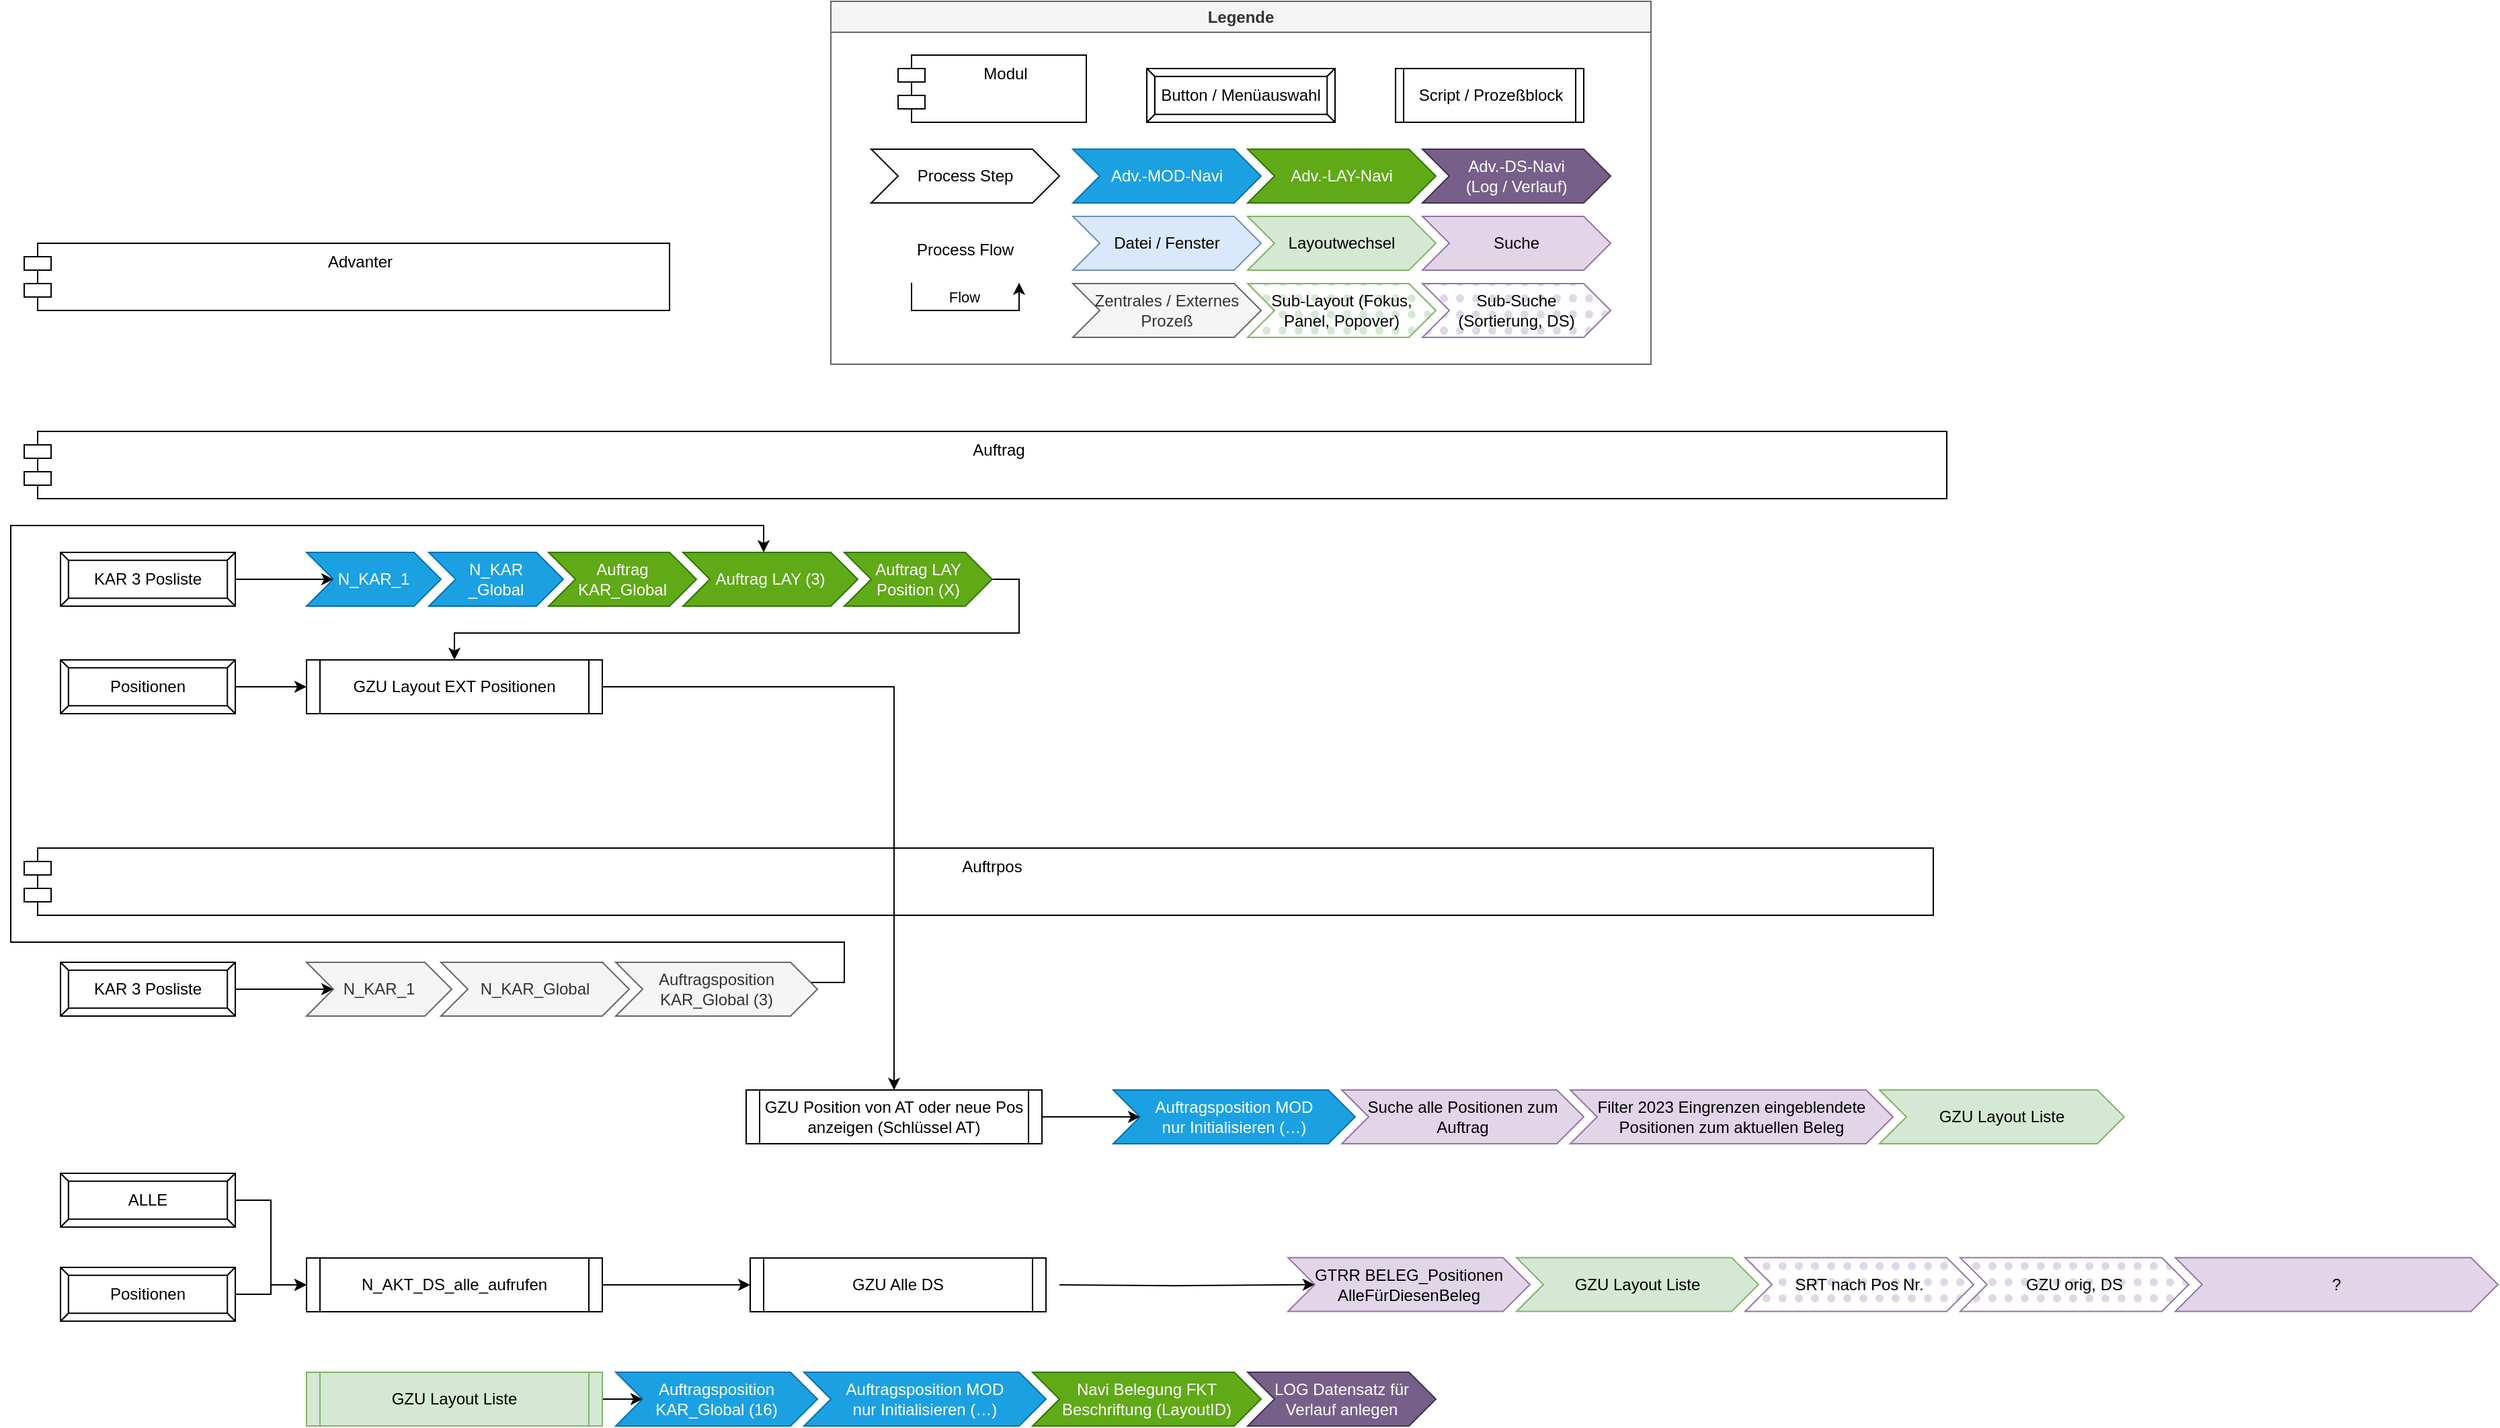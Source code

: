 <mxfile version="21.3.7" type="github">
  <diagram name="Page-1" id="edf60f1a-56cd-e834-aa8a-f176f3a09ee4">
    <mxGraphModel dx="1405" dy="1710" grid="1" gridSize="10" guides="1" tooltips="1" connect="1" arrows="1" fold="1" page="1" pageScale="1" pageWidth="1100" pageHeight="850" background="none" math="0" shadow="0">
      <root>
        <mxCell id="0" />
        <mxCell id="1" parent="0" />
        <mxCell id="arC6BPyS2dzSBOW8VH1Y-13" value="Legende" style="swimlane;whiteSpace=wrap;html=1;fillColor=#f5f5f5;fontColor=#333333;strokeColor=#666666;" vertex="1" parent="1">
          <mxGeometry x="660" y="-290" width="610" height="270" as="geometry">
            <mxRectangle x="850" y="-220" width="90" height="30" as="alternateBounds" />
          </mxGeometry>
        </mxCell>
        <mxCell id="arC6BPyS2dzSBOW8VH1Y-2" value="Button / Menüauswahl" style="labelPosition=center;verticalLabelPosition=middle;align=center;html=1;shape=mxgraph.basic.button;dx=5.89;whiteSpace=wrap;" vertex="1" parent="arC6BPyS2dzSBOW8VH1Y-13">
          <mxGeometry x="235" y="50" width="140" height="40" as="geometry" />
        </mxCell>
        <mxCell id="arC6BPyS2dzSBOW8VH1Y-3" value="Script / Prozeßblock" style="shape=process;whiteSpace=wrap;html=1;backgroundOutline=1;size=0.045;" vertex="1" parent="arC6BPyS2dzSBOW8VH1Y-13">
          <mxGeometry x="420" y="50" width="140" height="40" as="geometry" />
        </mxCell>
        <mxCell id="arC6BPyS2dzSBOW8VH1Y-4" value="Modul" style="shape=module;align=left;spacingLeft=20;align=center;verticalAlign=top;whiteSpace=wrap;html=1;" vertex="1" parent="arC6BPyS2dzSBOW8VH1Y-13">
          <mxGeometry x="50" y="40" width="140" height="50" as="geometry" />
        </mxCell>
        <mxCell id="arC6BPyS2dzSBOW8VH1Y-5" value="Zentrales / Externes&lt;br&gt;Prozeß" style="shape=step;perimeter=stepPerimeter;fixedSize=1;points=[];whiteSpace=wrap;html=1;fillColor=#f5f5f5;fontColor=#333333;strokeColor=#666666;" vertex="1" parent="arC6BPyS2dzSBOW8VH1Y-13">
          <mxGeometry x="180" y="210" width="140" height="40" as="geometry" />
        </mxCell>
        <mxCell id="arC6BPyS2dzSBOW8VH1Y-8" value="Suche" style="shape=step;perimeter=stepPerimeter;fixedSize=1;points=[];whiteSpace=wrap;html=1;fillColor=#e1d5e7;strokeColor=#9673a6;" vertex="1" parent="arC6BPyS2dzSBOW8VH1Y-13">
          <mxGeometry x="440" y="160" width="140" height="40" as="geometry" />
        </mxCell>
        <mxCell id="arC6BPyS2dzSBOW8VH1Y-9" value="Layoutwechsel" style="shape=step;perimeter=stepPerimeter;fixedSize=1;points=[];whiteSpace=wrap;html=1;fillColor=#d5e8d4;strokeColor=#82b366;" vertex="1" parent="arC6BPyS2dzSBOW8VH1Y-13">
          <mxGeometry x="310" y="160" width="140" height="40" as="geometry" />
        </mxCell>
        <mxCell id="arC6BPyS2dzSBOW8VH1Y-10" value="Process Step" style="shape=step;perimeter=stepPerimeter;fixedSize=1;points=[];whiteSpace=wrap;html=1;" vertex="1" parent="arC6BPyS2dzSBOW8VH1Y-13">
          <mxGeometry x="30" y="110" width="140" height="40" as="geometry" />
        </mxCell>
        <mxCell id="arC6BPyS2dzSBOW8VH1Y-11" value="Adv.-MOD-Navi" style="shape=step;perimeter=stepPerimeter;fixedSize=1;points=[];whiteSpace=wrap;html=1;fillColor=#1ba1e2;strokeColor=#006EAF;fontColor=#ffffff;" vertex="1" parent="arC6BPyS2dzSBOW8VH1Y-13">
          <mxGeometry x="180" y="110" width="140" height="40" as="geometry" />
        </mxCell>
        <mxCell id="arC6BPyS2dzSBOW8VH1Y-12" value="Adv.-LAY-Navi" style="shape=step;perimeter=stepPerimeter;fixedSize=1;points=[];whiteSpace=wrap;html=1;fillColor=#60a917;strokeColor=#2D7600;fontColor=#ffffff;" vertex="1" parent="arC6BPyS2dzSBOW8VH1Y-13">
          <mxGeometry x="310" y="110" width="140" height="40" as="geometry" />
        </mxCell>
        <mxCell id="arC6BPyS2dzSBOW8VH1Y-15" value="Flow" style="edgeStyle=orthogonalEdgeStyle;orthogonalLoop=1;jettySize=auto;html=1;rounded=0;" edge="1" parent="arC6BPyS2dzSBOW8VH1Y-13">
          <mxGeometry y="10" width="80" relative="1" as="geometry">
            <mxPoint x="60" y="209.33" as="sourcePoint" />
            <mxPoint x="140" y="209.33" as="targetPoint" />
            <Array as="points">
              <mxPoint x="60" y="230" />
              <mxPoint x="140" y="230" />
            </Array>
            <mxPoint x="-1" as="offset" />
          </mxGeometry>
        </mxCell>
        <mxCell id="arC6BPyS2dzSBOW8VH1Y-16" value="Process Flow" style="text;strokeColor=none;align=center;fillColor=none;html=1;verticalAlign=middle;whiteSpace=wrap;rounded=0;" vertex="1" parent="arC6BPyS2dzSBOW8VH1Y-13">
          <mxGeometry x="45" y="170" width="110" height="30" as="geometry" />
        </mxCell>
        <mxCell id="arC6BPyS2dzSBOW8VH1Y-26" value="Sub-Suche&lt;br&gt;(Sortierung, DS)" style="shape=step;perimeter=stepPerimeter;fixedSize=1;points=[];whiteSpace=wrap;html=1;fillColor=#e1d5e7;strokeColor=#9673a6;fillStyle=dots;" vertex="1" parent="arC6BPyS2dzSBOW8VH1Y-13">
          <mxGeometry x="440" y="210" width="140" height="40" as="geometry" />
        </mxCell>
        <mxCell id="arC6BPyS2dzSBOW8VH1Y-27" value="Sub-Layout (Fokus, Panel, Popover)" style="shape=step;perimeter=stepPerimeter;fixedSize=1;points=[];whiteSpace=wrap;html=1;fillColor=#d5e8d4;strokeColor=#82b366;fillStyle=dots;" vertex="1" parent="arC6BPyS2dzSBOW8VH1Y-13">
          <mxGeometry x="310" y="210" width="140" height="40" as="geometry" />
        </mxCell>
        <mxCell id="arC6BPyS2dzSBOW8VH1Y-41" value="Adv.-DS-Navi&lt;br&gt;(Log / Verlauf)" style="shape=step;perimeter=stepPerimeter;fixedSize=1;points=[];whiteSpace=wrap;html=1;fillColor=#76608a;strokeColor=#432D57;fillStyle=auto;fontColor=#ffffff;" vertex="1" parent="arC6BPyS2dzSBOW8VH1Y-13">
          <mxGeometry x="440" y="110" width="140" height="40" as="geometry" />
        </mxCell>
        <mxCell id="arC6BPyS2dzSBOW8VH1Y-42" value="Datei / Fenster" style="shape=step;perimeter=stepPerimeter;fixedSize=1;points=[];whiteSpace=wrap;html=1;fillColor=#dae8fc;strokeColor=#6c8ebf;" vertex="1" parent="arC6BPyS2dzSBOW8VH1Y-13">
          <mxGeometry x="180" y="160" width="140" height="40" as="geometry" />
        </mxCell>
        <mxCell id="9XxZq_N7S6UOtmdN4iqu-2" value="Auftrag" style="shape=module;align=left;spacingLeft=20;align=center;verticalAlign=top;whiteSpace=wrap;html=1;" parent="1" vertex="1">
          <mxGeometry x="60" y="30" width="1430" height="50" as="geometry" />
        </mxCell>
        <mxCell id="9XxZq_N7S6UOtmdN4iqu-43" style="edgeStyle=orthogonalEdgeStyle;rounded=0;orthogonalLoop=1;jettySize=auto;html=1;entryX=0;entryY=0.5;entryDx=0;entryDy=0;" parent="1" source="9XxZq_N7S6UOtmdN4iqu-12" target="9XxZq_N7S6UOtmdN4iqu-27" edge="1">
          <mxGeometry relative="1" as="geometry" />
        </mxCell>
        <mxCell id="9XxZq_N7S6UOtmdN4iqu-12" value="ALLE" style="labelPosition=center;verticalLabelPosition=middle;align=center;html=1;shape=mxgraph.basic.button;dx=5.89;whiteSpace=wrap;" parent="1" vertex="1">
          <mxGeometry x="87" y="582" width="130" height="40" as="geometry" />
        </mxCell>
        <mxCell id="9XxZq_N7S6UOtmdN4iqu-39" style="edgeStyle=orthogonalEdgeStyle;rounded=0;orthogonalLoop=1;jettySize=auto;html=1;exitX=1;exitY=0.5;exitDx=0;exitDy=0;entryX=0;entryY=0.5;entryDx=0;entryDy=0;" parent="1" source="9XxZq_N7S6UOtmdN4iqu-27" target="9XxZq_N7S6UOtmdN4iqu-28" edge="1">
          <mxGeometry relative="1" as="geometry" />
        </mxCell>
        <mxCell id="9XxZq_N7S6UOtmdN4iqu-27" value="N_AKT_DS_alle_aufrufen" style="shape=process;whiteSpace=wrap;html=1;backgroundOutline=1;size=0.045;" parent="1" vertex="1">
          <mxGeometry x="270" y="645" width="220" height="40" as="geometry" />
        </mxCell>
        <mxCell id="arC6BPyS2dzSBOW8VH1Y-22" style="edgeStyle=orthogonalEdgeStyle;rounded=0;orthogonalLoop=1;jettySize=auto;html=1;" edge="1" parent="1" target="arC6BPyS2dzSBOW8VH1Y-19">
          <mxGeometry relative="1" as="geometry">
            <mxPoint x="830" y="665.059" as="sourcePoint" />
          </mxGeometry>
        </mxCell>
        <mxCell id="9XxZq_N7S6UOtmdN4iqu-28" value="GZU Alle DS" style="shape=process;whiteSpace=wrap;html=1;backgroundOutline=1;size=0.045;" parent="1" vertex="1">
          <mxGeometry x="600" y="645" width="220" height="40" as="geometry" />
        </mxCell>
        <mxCell id="9XxZq_N7S6UOtmdN4iqu-42" style="edgeStyle=orthogonalEdgeStyle;rounded=0;orthogonalLoop=1;jettySize=auto;html=1;entryX=0;entryY=0.5;entryDx=0;entryDy=0;" parent="1" source="9XxZq_N7S6UOtmdN4iqu-31" target="9XxZq_N7S6UOtmdN4iqu-27" edge="1">
          <mxGeometry relative="1" as="geometry" />
        </mxCell>
        <mxCell id="9XxZq_N7S6UOtmdN4iqu-31" value="Positionen" style="labelPosition=center;verticalLabelPosition=middle;align=center;html=1;shape=mxgraph.basic.button;dx=5.89;whiteSpace=wrap;" parent="1" vertex="1">
          <mxGeometry x="87" y="652" width="130" height="40" as="geometry" />
        </mxCell>
        <mxCell id="arC6BPyS2dzSBOW8VH1Y-34" style="edgeStyle=orthogonalEdgeStyle;rounded=0;orthogonalLoop=1;jettySize=auto;html=1;" edge="1" parent="1" source="9XxZq_N7S6UOtmdN4iqu-47" target="arC6BPyS2dzSBOW8VH1Y-32">
          <mxGeometry relative="1" as="geometry" />
        </mxCell>
        <mxCell id="9XxZq_N7S6UOtmdN4iqu-47" value="GZU Layout Liste" style="shape=process;whiteSpace=wrap;html=1;backgroundOutline=1;size=0.045;fillColor=#d5e8d4;strokeColor=#82b366;" parent="1" vertex="1">
          <mxGeometry x="270" y="730" width="220" height="40" as="geometry" />
        </mxCell>
        <mxCell id="9XxZq_N7S6UOtmdN4iqu-59" style="edgeStyle=orthogonalEdgeStyle;rounded=0;orthogonalLoop=1;jettySize=auto;html=1;" parent="1" source="9XxZq_N7S6UOtmdN4iqu-60" target="9XxZq_N7S6UOtmdN4iqu-63" edge="1">
          <mxGeometry relative="1" as="geometry">
            <mxPoint x="270" y="445" as="targetPoint" />
          </mxGeometry>
        </mxCell>
        <mxCell id="9XxZq_N7S6UOtmdN4iqu-60" value="KAR 3 Posliste" style="labelPosition=center;verticalLabelPosition=middle;align=center;html=1;shape=mxgraph.basic.button;dx=5.89;whiteSpace=wrap;" parent="1" vertex="1">
          <mxGeometry x="87" y="425" width="130" height="40" as="geometry" />
        </mxCell>
        <mxCell id="9XxZq_N7S6UOtmdN4iqu-63" value="N_KAR_1" style="shape=step;perimeter=stepPerimeter;fixedSize=1;points=[];whiteSpace=wrap;html=1;fillColor=#f5f5f5;fontColor=#333333;strokeColor=#666666;" parent="1" vertex="1">
          <mxGeometry x="270" y="425" width="108" height="40" as="geometry" />
        </mxCell>
        <mxCell id="9XxZq_N7S6UOtmdN4iqu-64" value="N_KAR_Global" style="shape=step;perimeter=stepPerimeter;fixedSize=1;points=[];whiteSpace=wrap;html=1;fillColor=#f5f5f5;fontColor=#333333;strokeColor=#666666;" parent="1" vertex="1">
          <mxGeometry x="370" y="425" width="140" height="40" as="geometry" />
        </mxCell>
        <mxCell id="9XxZq_N7S6UOtmdN4iqu-75" style="edgeStyle=orthogonalEdgeStyle;rounded=0;orthogonalLoop=1;jettySize=auto;html=1;" parent="1" source="9XxZq_N7S6UOtmdN4iqu-65" target="9XxZq_N7S6UOtmdN4iqu-55" edge="1">
          <mxGeometry relative="1" as="geometry">
            <Array as="points">
              <mxPoint x="670" y="440" />
              <mxPoint x="670" y="410" />
              <mxPoint x="50" y="410" />
              <mxPoint x="50" y="100" />
              <mxPoint x="610" y="100" />
            </Array>
            <mxPoint x="660" y="440" as="sourcePoint" />
          </mxGeometry>
        </mxCell>
        <mxCell id="9XxZq_N7S6UOtmdN4iqu-65" value="Auftragsposition KAR_Global (3)" style="shape=step;perimeter=stepPerimeter;fixedSize=1;points=[];whiteSpace=wrap;html=1;fillColor=#f5f5f5;fontColor=#333333;strokeColor=#666666;" parent="1" vertex="1">
          <mxGeometry x="500" y="425" width="150" height="40" as="geometry" />
        </mxCell>
        <mxCell id="9XxZq_N7S6UOtmdN4iqu-69" value="Auftrpos" style="shape=module;align=left;spacingLeft=20;align=center;verticalAlign=top;whiteSpace=wrap;html=1;" parent="1" vertex="1">
          <mxGeometry x="60" y="340" width="1420" height="50" as="geometry" />
        </mxCell>
        <mxCell id="9XxZq_N7S6UOtmdN4iqu-70" value="Advanter" style="shape=module;align=left;spacingLeft=20;align=center;verticalAlign=top;whiteSpace=wrap;html=1;" parent="1" vertex="1">
          <mxGeometry x="60" y="-110" width="480" height="50" as="geometry" />
        </mxCell>
        <mxCell id="9XxZq_N7S6UOtmdN4iqu-44" value="KAR 3 Posliste" style="labelPosition=center;verticalLabelPosition=middle;align=center;html=1;shape=mxgraph.basic.button;dx=5.89;whiteSpace=wrap;" parent="1" vertex="1">
          <mxGeometry x="87" y="120" width="130" height="40" as="geometry" />
        </mxCell>
        <mxCell id="9XxZq_N7S6UOtmdN4iqu-46" style="edgeStyle=orthogonalEdgeStyle;rounded=0;orthogonalLoop=1;jettySize=auto;html=1;" parent="1" source="9XxZq_N7S6UOtmdN4iqu-44" target="9XxZq_N7S6UOtmdN4iqu-50" edge="1">
          <mxGeometry relative="1" as="geometry">
            <mxPoint x="270" y="140" as="targetPoint" />
          </mxGeometry>
        </mxCell>
        <mxCell id="9XxZq_N7S6UOtmdN4iqu-50" value="N_KAR_1" style="shape=step;perimeter=stepPerimeter;fixedSize=1;points=[];whiteSpace=wrap;html=1;fillColor=#1ba1e2;fontColor=#ffffff;strokeColor=#006EAF;" parent="1" vertex="1">
          <mxGeometry x="270" y="120" width="100" height="40" as="geometry" />
        </mxCell>
        <mxCell id="9XxZq_N7S6UOtmdN4iqu-51" value="N_KAR&lt;br&gt;_Global" style="shape=step;perimeter=stepPerimeter;fixedSize=1;points=[];whiteSpace=wrap;html=1;fillColor=#1ba1e2;fontColor=#ffffff;strokeColor=#006EAF;" parent="1" vertex="1">
          <mxGeometry x="361" y="120" width="100" height="40" as="geometry" />
        </mxCell>
        <mxCell id="9XxZq_N7S6UOtmdN4iqu-54" value="Auftrag KAR_Global" style="shape=step;perimeter=stepPerimeter;fixedSize=1;points=[];whiteSpace=wrap;html=1;fillColor=#60a917;fontColor=#ffffff;strokeColor=#2D7600;" parent="1" vertex="1">
          <mxGeometry x="450" y="120" width="110" height="40" as="geometry" />
        </mxCell>
        <mxCell id="9XxZq_N7S6UOtmdN4iqu-55" value="Auftrag LAY (3)" style="shape=step;perimeter=stepPerimeter;fixedSize=1;points=[];whiteSpace=wrap;html=1;fillColor=#60a917;fontColor=#ffffff;strokeColor=#2D7600;" parent="1" vertex="1">
          <mxGeometry x="550" y="120" width="130" height="40" as="geometry" />
        </mxCell>
        <mxCell id="arC6BPyS2dzSBOW8VH1Y-1" style="edgeStyle=orthogonalEdgeStyle;rounded=0;orthogonalLoop=1;jettySize=auto;html=1;" edge="1" parent="1" source="9XxZq_N7S6UOtmdN4iqu-56" target="9XxZq_N7S6UOtmdN4iqu-22">
          <mxGeometry relative="1" as="geometry">
            <Array as="points">
              <mxPoint x="800" y="140" />
              <mxPoint x="800" y="180" />
              <mxPoint x="380" y="180" />
            </Array>
          </mxGeometry>
        </mxCell>
        <mxCell id="9XxZq_N7S6UOtmdN4iqu-56" value="Auftrag LAY Position (X)" style="shape=step;perimeter=stepPerimeter;fixedSize=1;points=[];whiteSpace=wrap;html=1;fillColor=#60a917;fontColor=#ffffff;strokeColor=#2D7600;" parent="1" vertex="1">
          <mxGeometry x="670" y="120" width="110" height="40" as="geometry" />
        </mxCell>
        <mxCell id="9XxZq_N7S6UOtmdN4iqu-1" value="Positionen" style="labelPosition=center;verticalLabelPosition=middle;align=center;html=1;shape=mxgraph.basic.button;dx=5.89;whiteSpace=wrap;" parent="1" vertex="1">
          <mxGeometry x="87" y="200" width="130" height="40" as="geometry" />
        </mxCell>
        <mxCell id="9XxZq_N7S6UOtmdN4iqu-17" value="GZU Layout Liste" style="shape=step;perimeter=stepPerimeter;fixedSize=1;points=[];whiteSpace=wrap;html=1;fillColor=#d5e8d4;strokeColor=#82b366;" parent="1" vertex="1">
          <mxGeometry x="1440" y="520" width="182" height="40" as="geometry" />
        </mxCell>
        <mxCell id="9XxZq_N7S6UOtmdN4iqu-21" value="Suche alle Positionen zum Auftrag" style="shape=step;perimeter=stepPerimeter;fixedSize=1;points=[];whiteSpace=wrap;html=1;fillColor=#e1d5e7;strokeColor=#9673a6;" parent="1" vertex="1">
          <mxGeometry x="1040" y="520" width="180" height="40" as="geometry" />
        </mxCell>
        <mxCell id="9XxZq_N7S6UOtmdN4iqu-22" value="GZU Layout EXT Positionen" style="shape=process;whiteSpace=wrap;html=1;backgroundOutline=1;size=0.045;" parent="1" vertex="1">
          <mxGeometry x="270" y="200" width="220" height="40" as="geometry" />
        </mxCell>
        <mxCell id="9XxZq_N7S6UOtmdN4iqu-41" style="edgeStyle=orthogonalEdgeStyle;rounded=0;orthogonalLoop=1;jettySize=auto;html=1;" parent="1" source="9XxZq_N7S6UOtmdN4iqu-1" target="9XxZq_N7S6UOtmdN4iqu-22" edge="1">
          <mxGeometry relative="1" as="geometry" />
        </mxCell>
        <mxCell id="arC6BPyS2dzSBOW8VH1Y-38" style="edgeStyle=orthogonalEdgeStyle;rounded=0;orthogonalLoop=1;jettySize=auto;html=1;" edge="1" parent="1" source="9XxZq_N7S6UOtmdN4iqu-25" target="arC6BPyS2dzSBOW8VH1Y-35">
          <mxGeometry relative="1" as="geometry" />
        </mxCell>
        <mxCell id="9XxZq_N7S6UOtmdN4iqu-25" value="GZU Position von AT oder neue Pos anzeigen (Schlüssel AT)" style="shape=process;whiteSpace=wrap;html=1;backgroundOutline=1;size=0.045;" parent="1" vertex="1">
          <mxGeometry x="597" y="520" width="220" height="40" as="geometry" />
        </mxCell>
        <mxCell id="9XxZq_N7S6UOtmdN4iqu-40" style="edgeStyle=orthogonalEdgeStyle;rounded=0;orthogonalLoop=1;jettySize=auto;html=1;" parent="1" source="9XxZq_N7S6UOtmdN4iqu-22" target="9XxZq_N7S6UOtmdN4iqu-25" edge="1">
          <mxGeometry relative="1" as="geometry" />
        </mxCell>
        <mxCell id="9XxZq_N7S6UOtmdN4iqu-26" value="Filter 2023 Eingrenzen eingeblendete Positionen zum aktuellen Beleg" style="shape=step;perimeter=stepPerimeter;fixedSize=1;points=[];whiteSpace=wrap;html=1;fillColor=#e1d5e7;strokeColor=#9673a6;" parent="1" vertex="1">
          <mxGeometry x="1210" y="520" width="240" height="40" as="geometry" />
        </mxCell>
        <mxCell id="arC6BPyS2dzSBOW8VH1Y-19" value="GTRR BELEG_Positionen&lt;br&gt;AlleFürDiesenBeleg" style="shape=step;perimeter=stepPerimeter;fixedSize=1;points=[];whiteSpace=wrap;html=1;fillColor=#e1d5e7;strokeColor=#9673a6;" vertex="1" parent="1">
          <mxGeometry x="1000" y="644.75" width="180" height="40" as="geometry" />
        </mxCell>
        <mxCell id="arC6BPyS2dzSBOW8VH1Y-20" value="?" style="shape=step;perimeter=stepPerimeter;fixedSize=1;points=[];whiteSpace=wrap;html=1;fillColor=#e1d5e7;strokeColor=#9673a6;" vertex="1" parent="1">
          <mxGeometry x="1660" y="644.75" width="240" height="40" as="geometry" />
        </mxCell>
        <mxCell id="arC6BPyS2dzSBOW8VH1Y-21" value="GZU Layout Liste" style="shape=step;perimeter=stepPerimeter;fixedSize=1;points=[];whiteSpace=wrap;html=1;fillColor=#d5e8d4;strokeColor=#82b366;" vertex="1" parent="1">
          <mxGeometry x="1170" y="644.75" width="180" height="40" as="geometry" />
        </mxCell>
        <mxCell id="arC6BPyS2dzSBOW8VH1Y-24" value="SRT nach Pos Nr." style="shape=step;perimeter=stepPerimeter;fixedSize=1;points=[];whiteSpace=wrap;html=1;fillColor=#e1d5e7;strokeColor=#9673a6;fillStyle=dots;" vertex="1" parent="1">
          <mxGeometry x="1340" y="644.75" width="170" height="40" as="geometry" />
        </mxCell>
        <mxCell id="arC6BPyS2dzSBOW8VH1Y-25" value="GZU orig, DS" style="shape=step;perimeter=stepPerimeter;fixedSize=1;points=[];whiteSpace=wrap;html=1;fillColor=#e1d5e7;strokeColor=#9673a6;fillStyle=dots;" vertex="1" parent="1">
          <mxGeometry x="1500" y="644.75" width="170" height="40" as="geometry" />
        </mxCell>
        <mxCell id="arC6BPyS2dzSBOW8VH1Y-29" value="Auftragsposition MOD&lt;br&gt;nur Initialisieren (…)" style="shape=step;perimeter=stepPerimeter;fixedSize=1;points=[];whiteSpace=wrap;html=1;fillColor=#1ba1e2;strokeColor=#006EAF;fontColor=#ffffff;" vertex="1" parent="1">
          <mxGeometry x="640" y="730" width="180" height="40" as="geometry" />
        </mxCell>
        <mxCell id="arC6BPyS2dzSBOW8VH1Y-32" value="Auftragsposition KAR_Global (16)" style="shape=step;perimeter=stepPerimeter;fixedSize=1;points=[];whiteSpace=wrap;html=1;fillColor=#1ba1e2;fontColor=#ffffff;strokeColor=#006EAF;" vertex="1" parent="1">
          <mxGeometry x="500" y="730" width="150" height="40" as="geometry" />
        </mxCell>
        <mxCell id="arC6BPyS2dzSBOW8VH1Y-35" value="Auftragsposition MOD&lt;br&gt;nur Initialisieren (…)" style="shape=step;perimeter=stepPerimeter;fixedSize=1;points=[];whiteSpace=wrap;html=1;fillColor=#1ba1e2;strokeColor=#006EAF;fontColor=#ffffff;" vertex="1" parent="1">
          <mxGeometry x="870" y="520" width="180" height="40" as="geometry" />
        </mxCell>
        <mxCell id="arC6BPyS2dzSBOW8VH1Y-39" value="Navi Belegung FKT Beschriftung (LayoutID)" style="shape=step;perimeter=stepPerimeter;fixedSize=1;points=[];whiteSpace=wrap;html=1;fillColor=#60a917;fontColor=#ffffff;strokeColor=#2D7600;" vertex="1" parent="1">
          <mxGeometry x="810" y="730" width="170" height="40" as="geometry" />
        </mxCell>
        <mxCell id="arC6BPyS2dzSBOW8VH1Y-40" value="LOG Datensatz für Verlauf anlegen" style="shape=step;perimeter=stepPerimeter;fixedSize=1;points=[];whiteSpace=wrap;html=1;fillColor=#76608a;strokeColor=#432D57;fillStyle=auto;fontColor=#ffffff;" vertex="1" parent="1">
          <mxGeometry x="970" y="730" width="140" height="40" as="geometry" />
        </mxCell>
      </root>
    </mxGraphModel>
  </diagram>
</mxfile>
